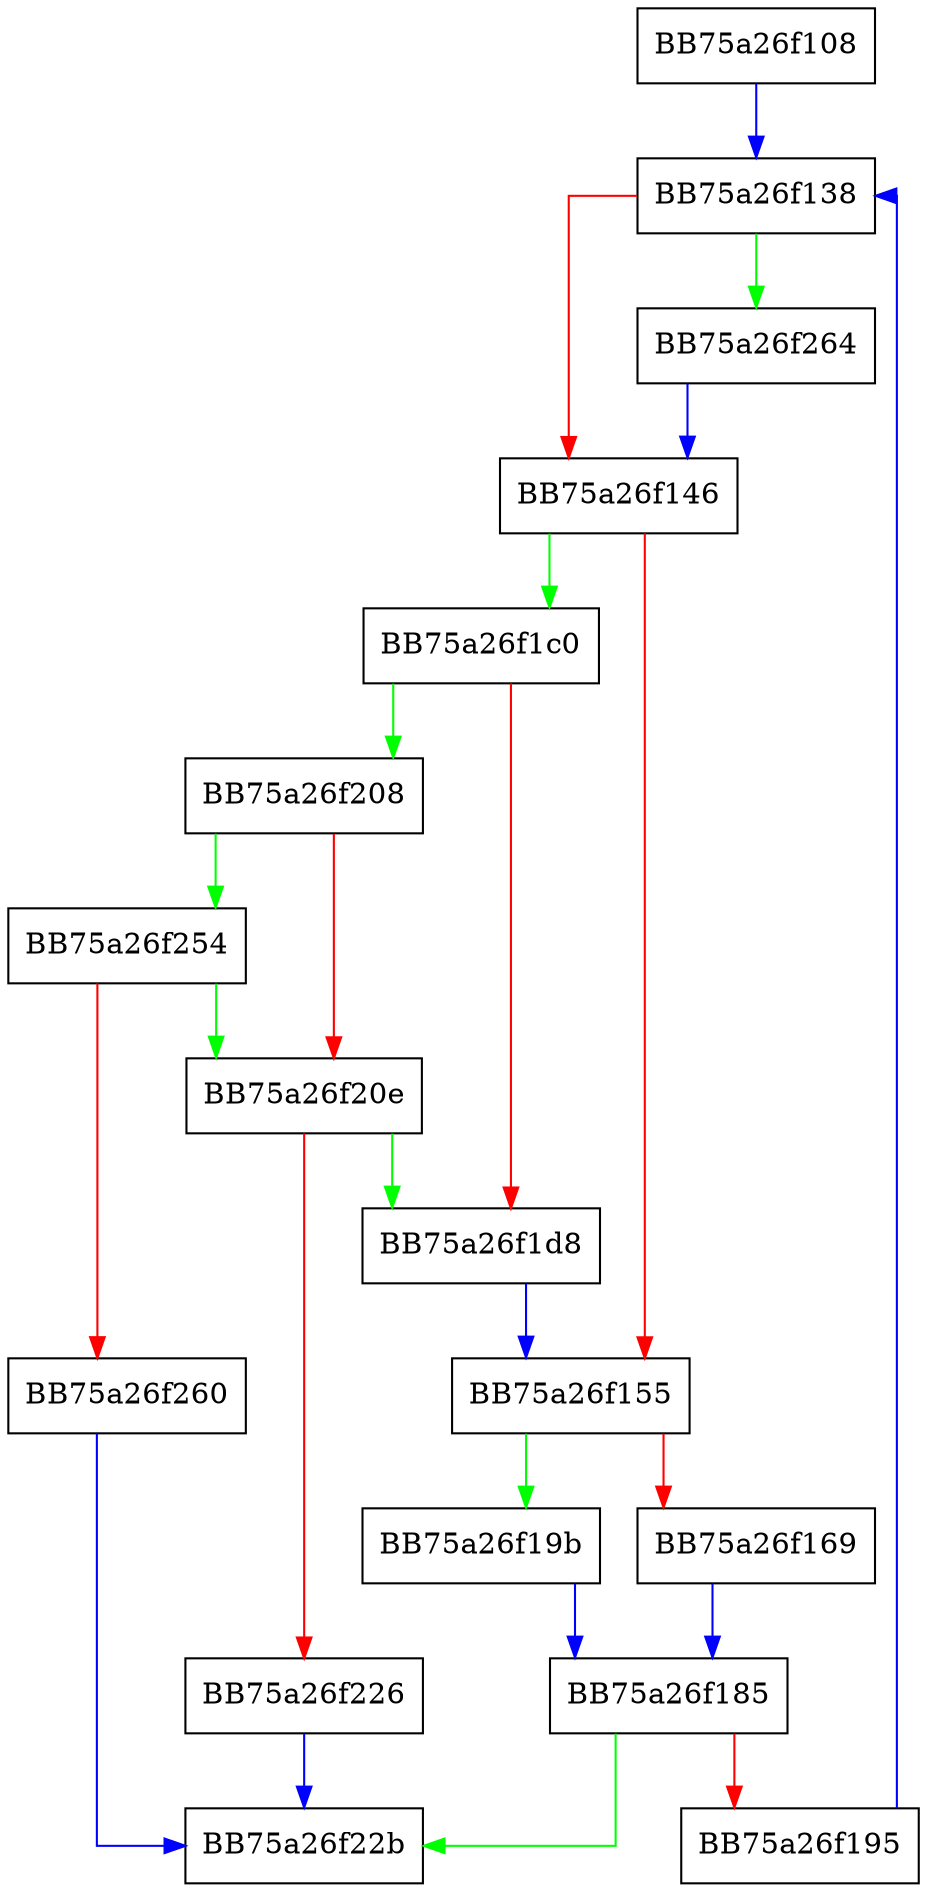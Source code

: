 digraph getReverse {
  node [shape="box"];
  graph [splines=ortho];
  BB75a26f108 -> BB75a26f138 [color="blue"];
  BB75a26f138 -> BB75a26f264 [color="green"];
  BB75a26f138 -> BB75a26f146 [color="red"];
  BB75a26f146 -> BB75a26f1c0 [color="green"];
  BB75a26f146 -> BB75a26f155 [color="red"];
  BB75a26f155 -> BB75a26f19b [color="green"];
  BB75a26f155 -> BB75a26f169 [color="red"];
  BB75a26f169 -> BB75a26f185 [color="blue"];
  BB75a26f185 -> BB75a26f22b [color="green"];
  BB75a26f185 -> BB75a26f195 [color="red"];
  BB75a26f195 -> BB75a26f138 [color="blue"];
  BB75a26f19b -> BB75a26f185 [color="blue"];
  BB75a26f1c0 -> BB75a26f208 [color="green"];
  BB75a26f1c0 -> BB75a26f1d8 [color="red"];
  BB75a26f1d8 -> BB75a26f155 [color="blue"];
  BB75a26f208 -> BB75a26f254 [color="green"];
  BB75a26f208 -> BB75a26f20e [color="red"];
  BB75a26f20e -> BB75a26f1d8 [color="green"];
  BB75a26f20e -> BB75a26f226 [color="red"];
  BB75a26f226 -> BB75a26f22b [color="blue"];
  BB75a26f254 -> BB75a26f20e [color="green"];
  BB75a26f254 -> BB75a26f260 [color="red"];
  BB75a26f260 -> BB75a26f22b [color="blue"];
  BB75a26f264 -> BB75a26f146 [color="blue"];
}